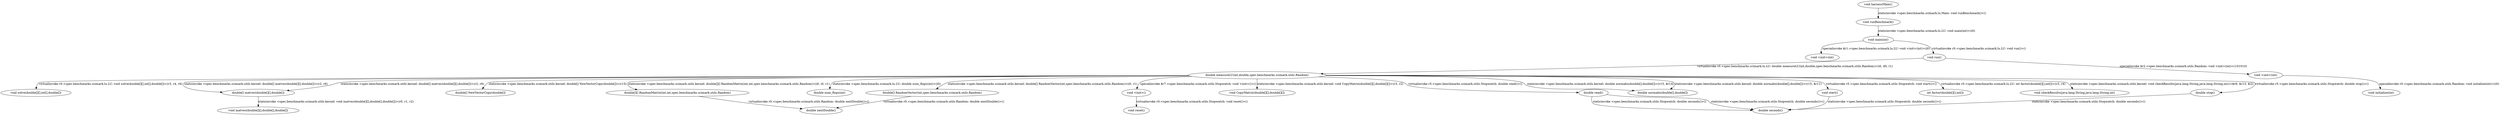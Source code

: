 digraph g {
13[label="double stop()"]
16[label="void solve(double[][],int[],double[])"]
5[label="double measureLU(int,double,spec.benchmarks.scimark.utils.Random)"]
17[label="double[] matvec(double[][],double[])"]
24[label="double nextDouble()"]
2[label="void main(int)"]
25[label="void reset()"]
15[label="double[] NewVectorCopy(double[])"]
6[label="void <init>(int)"]
8[label="double[][] RandomMatrix(int,int,spec.benchmarks.scimark.utils.Random)"]
23[label="void matvec(double[][],double[],double[])"]
7[label="void initialize(int)"]
20[label="double num_flops(int)"]
14[label="double[] RandomVector(int,spec.benchmarks.scimark.utils.Random)"]
3[label="void <init>(int)"]
9[label="void <init>()"]
4[label="void run()"]
11[label="void CopyMatrix(double[][],double[][])"]
21[label="double read()"]
18[label="double normabs(double[],double[])"]
22[label="double seconds()"]
10[label="void start()"]
12[label="int factor(double[][],int[])"]
19[label="void checkResults(java.lang.String,java.lang.String,int)"]
0[label="void harnessMain()"]
1[label="void runBenchmark()"]
21->22[label="staticinvoke <spec.benchmarks.scimark.utils.Stopwatch: double seconds()>()"]
21->22[label="staticinvoke <spec.benchmarks.scimark.utils.Stopwatch: double seconds()>()"]
5->14[label="staticinvoke <spec.benchmarks.scimark.utils.kernel: double[] RandomVector(int,spec.benchmarks.scimark.utils.Random)>(i0, r1)"]
5->15[label="staticinvoke <spec.benchmarks.scimark.utils.kernel: double[] NewVectorCopy(double[])>(r15)"]
5->16[label="virtualinvoke r0.<spec.benchmarks.scimark.lu.LU: void solve(double[][],int[],double[])>(r3, r4, r6)"]
13->22[label="staticinvoke <spec.benchmarks.scimark.utils.Stopwatch: double seconds()>()"]
5->17[label="staticinvoke <spec.benchmarks.scimark.utils.kernel: double[] matvec(double[][],double[])>(r2, r6)"]
5->17[label="staticinvoke <spec.benchmarks.scimark.utils.kernel: double[] matvec(double[][],double[])>(r2, r6)"]
5->18[label="staticinvoke <spec.benchmarks.scimark.utils.kernel: double normabs(double[],double[])>(r15, $r14)"]
5->18[label="staticinvoke <spec.benchmarks.scimark.utils.kernel: double normabs(double[],double[])>(r15, $r11)"]
5->19[label="staticinvoke <spec.benchmarks.scimark.utils.kernel: void checkResults(java.lang.String,java.lang.String,int)>($r9, $r13, $i2)"]
17->23[label="staticinvoke <spec.benchmarks.scimark.utils.kernel: void matvec(double[][],double[],double[])>(r0, r1, r2)"]
5->10[label="virtualinvoke r5.<spec.benchmarks.scimark.utils.Stopwatch: void start()>()"]
5->11[label="staticinvoke <spec.benchmarks.scimark.utils.kernel: void CopyMatrix(double[][],double[][])>(r3, r2)"]
5->12[label="virtualinvoke r0.<spec.benchmarks.scimark.lu.LU: int factor(double[][],int[])>(r3, r4)"]
8->24[label="virtualinvoke r0.<spec.benchmarks.scimark.utils.Random: double nextDouble()>()"]
5->13[label="virtualinvoke r5.<spec.benchmarks.scimark.utils.Stopwatch: double stop()>()"]
0->1[label="staticinvoke <spec.benchmarks.scimark.lu.Main: void runBenchmark()>()"]
1->2[label="staticinvoke <spec.benchmarks.scimark.lu.LU: void main(int)>(i0)"]
2->3[label="specialinvoke $r1.<spec.benchmarks.scimark.lu.LU: void <init>(int)>(i0)"]
2->4[label="virtualinvoke r0.<spec.benchmarks.scimark.lu.LU: void run()>()"]
4->5[label="virtualinvoke r0.<spec.benchmarks.scimark.lu.LU: double measureLU(int,double,spec.benchmarks.scimark.utils.Random)>(i0, d0, r1)"]
4->6[label="specialinvoke $r2.<spec.benchmarks.scimark.utils.Random: void <init>(int)>(101010)"]
14->24[label="virtualinvoke r0.<spec.benchmarks.scimark.utils.Random: double nextDouble()>()"]
10->22[label="staticinvoke <spec.benchmarks.scimark.utils.Stopwatch: double seconds()>()"]
6->7[label="specialinvoke r0.<spec.benchmarks.scimark.utils.Random: void initialize(int)>(i0)"]
5->8[label="staticinvoke <spec.benchmarks.scimark.utils.kernel: double[][] RandomMatrix(int,int,spec.benchmarks.scimark.utils.Random)>(i0, i0, r1)"]
5->9[label="specialinvoke $r7.<spec.benchmarks.scimark.utils.Stopwatch: void <init>()>()"]
5->20[label="staticinvoke <spec.benchmarks.scimark.lu.LU: double num_flops(int)>(i0)"]
5->21[label="virtualinvoke r5.<spec.benchmarks.scimark.utils.Stopwatch: double read()>()"]
9->25[label="virtualinvoke r0.<spec.benchmarks.scimark.utils.Stopwatch: void reset()>()"]
}